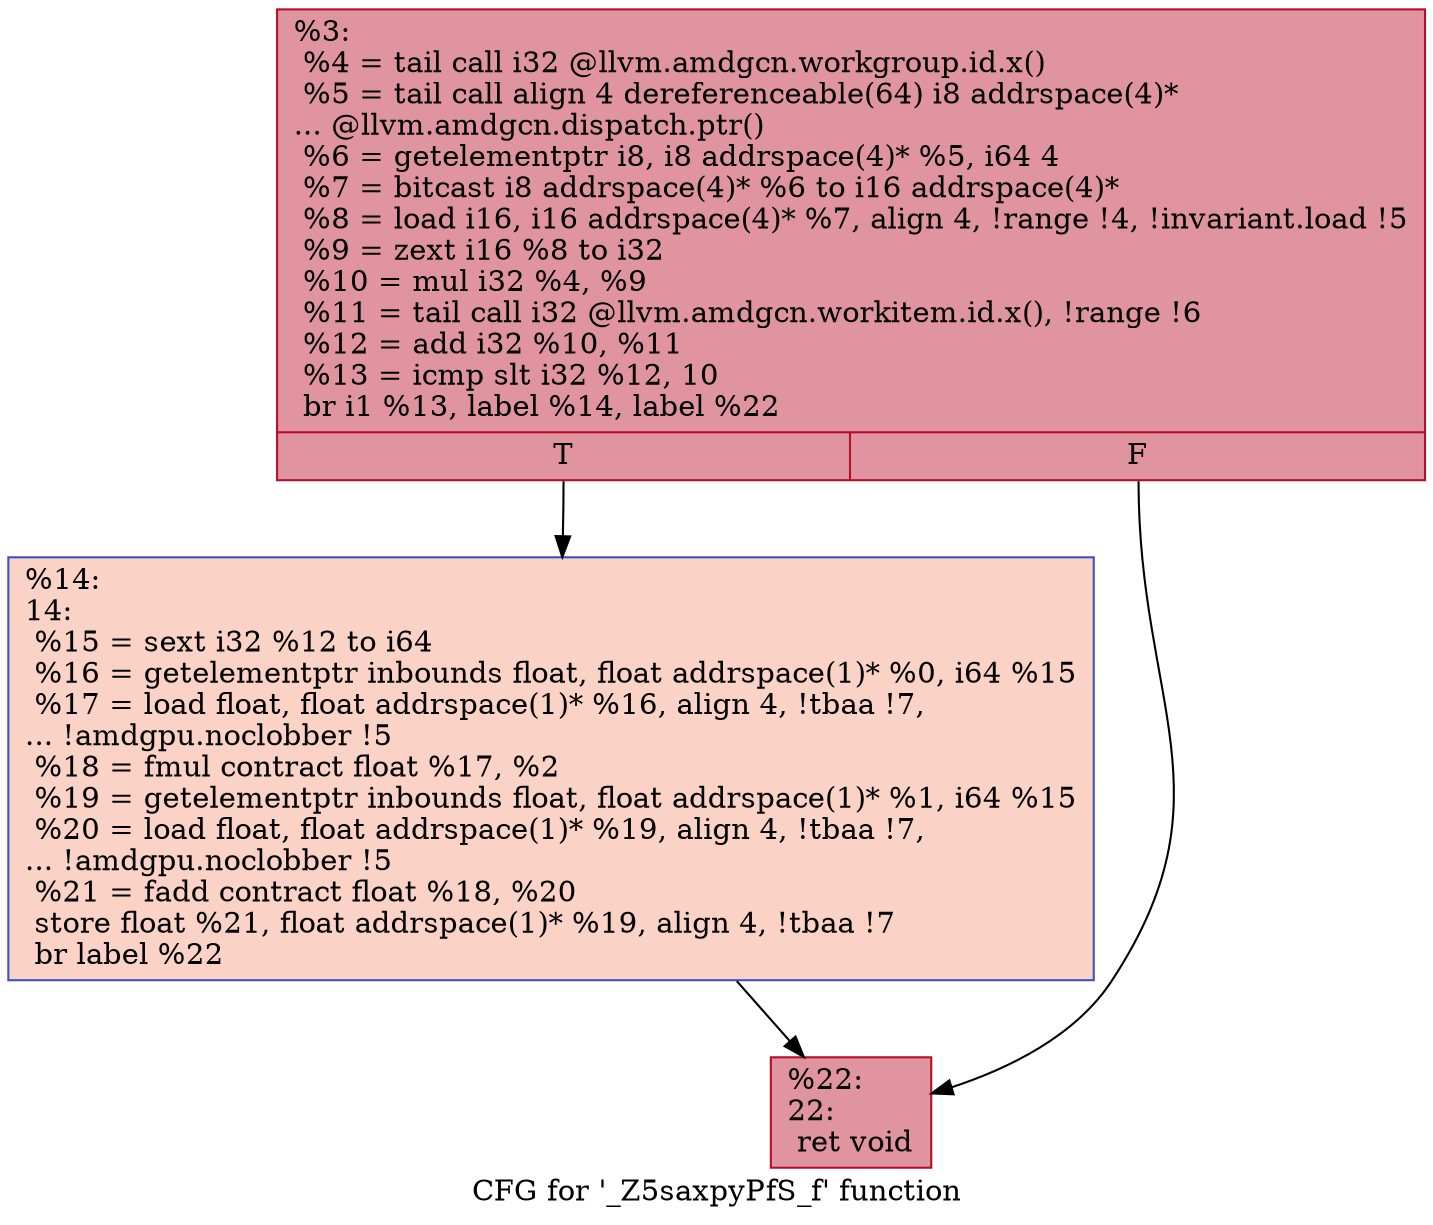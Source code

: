 digraph "CFG for '_Z5saxpyPfS_f' function" {
	label="CFG for '_Z5saxpyPfS_f' function";

	Node0x4d46010 [shape=record,color="#b70d28ff", style=filled, fillcolor="#b70d2870",label="{%3:\l  %4 = tail call i32 @llvm.amdgcn.workgroup.id.x()\l  %5 = tail call align 4 dereferenceable(64) i8 addrspace(4)*\l... @llvm.amdgcn.dispatch.ptr()\l  %6 = getelementptr i8, i8 addrspace(4)* %5, i64 4\l  %7 = bitcast i8 addrspace(4)* %6 to i16 addrspace(4)*\l  %8 = load i16, i16 addrspace(4)* %7, align 4, !range !4, !invariant.load !5\l  %9 = zext i16 %8 to i32\l  %10 = mul i32 %4, %9\l  %11 = tail call i32 @llvm.amdgcn.workitem.id.x(), !range !6\l  %12 = add i32 %10, %11\l  %13 = icmp slt i32 %12, 10\l  br i1 %13, label %14, label %22\l|{<s0>T|<s1>F}}"];
	Node0x4d46010:s0 -> Node0x4d47f20;
	Node0x4d46010:s1 -> Node0x4d47fb0;
	Node0x4d47f20 [shape=record,color="#3d50c3ff", style=filled, fillcolor="#f59c7d70",label="{%14:\l14:                                               \l  %15 = sext i32 %12 to i64\l  %16 = getelementptr inbounds float, float addrspace(1)* %0, i64 %15\l  %17 = load float, float addrspace(1)* %16, align 4, !tbaa !7,\l... !amdgpu.noclobber !5\l  %18 = fmul contract float %17, %2\l  %19 = getelementptr inbounds float, float addrspace(1)* %1, i64 %15\l  %20 = load float, float addrspace(1)* %19, align 4, !tbaa !7,\l... !amdgpu.noclobber !5\l  %21 = fadd contract float %18, %20\l  store float %21, float addrspace(1)* %19, align 4, !tbaa !7\l  br label %22\l}"];
	Node0x4d47f20 -> Node0x4d47fb0;
	Node0x4d47fb0 [shape=record,color="#b70d28ff", style=filled, fillcolor="#b70d2870",label="{%22:\l22:                                               \l  ret void\l}"];
}
